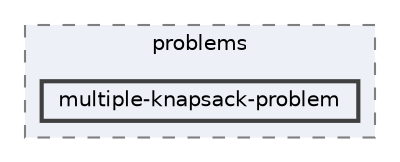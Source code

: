 digraph "/home/runner/work/idol/idol/lib/include/idol/mixed-integer/problems/multiple-knapsack-problem"
{
 // LATEX_PDF_SIZE
  bgcolor="transparent";
  edge [fontname=Helvetica,fontsize=10,labelfontname=Helvetica,labelfontsize=10];
  node [fontname=Helvetica,fontsize=10,shape=box,height=0.2,width=0.4];
  compound=true
  subgraph clusterdir_0ca495717d4fd2bc76df5a3a6c9ca296 {
    graph [ bgcolor="#edf0f7", pencolor="grey50", label="problems", fontname=Helvetica,fontsize=10 style="filled,dashed", URL="dir_0ca495717d4fd2bc76df5a3a6c9ca296.html",tooltip=""]
  dir_d975ecf290be51c0f942d09d8c4dd7ad [label="multiple-knapsack-problem", fillcolor="#edf0f7", color="grey25", style="filled,bold", URL="dir_d975ecf290be51c0f942d09d8c4dd7ad.html",tooltip=""];
  }
}
